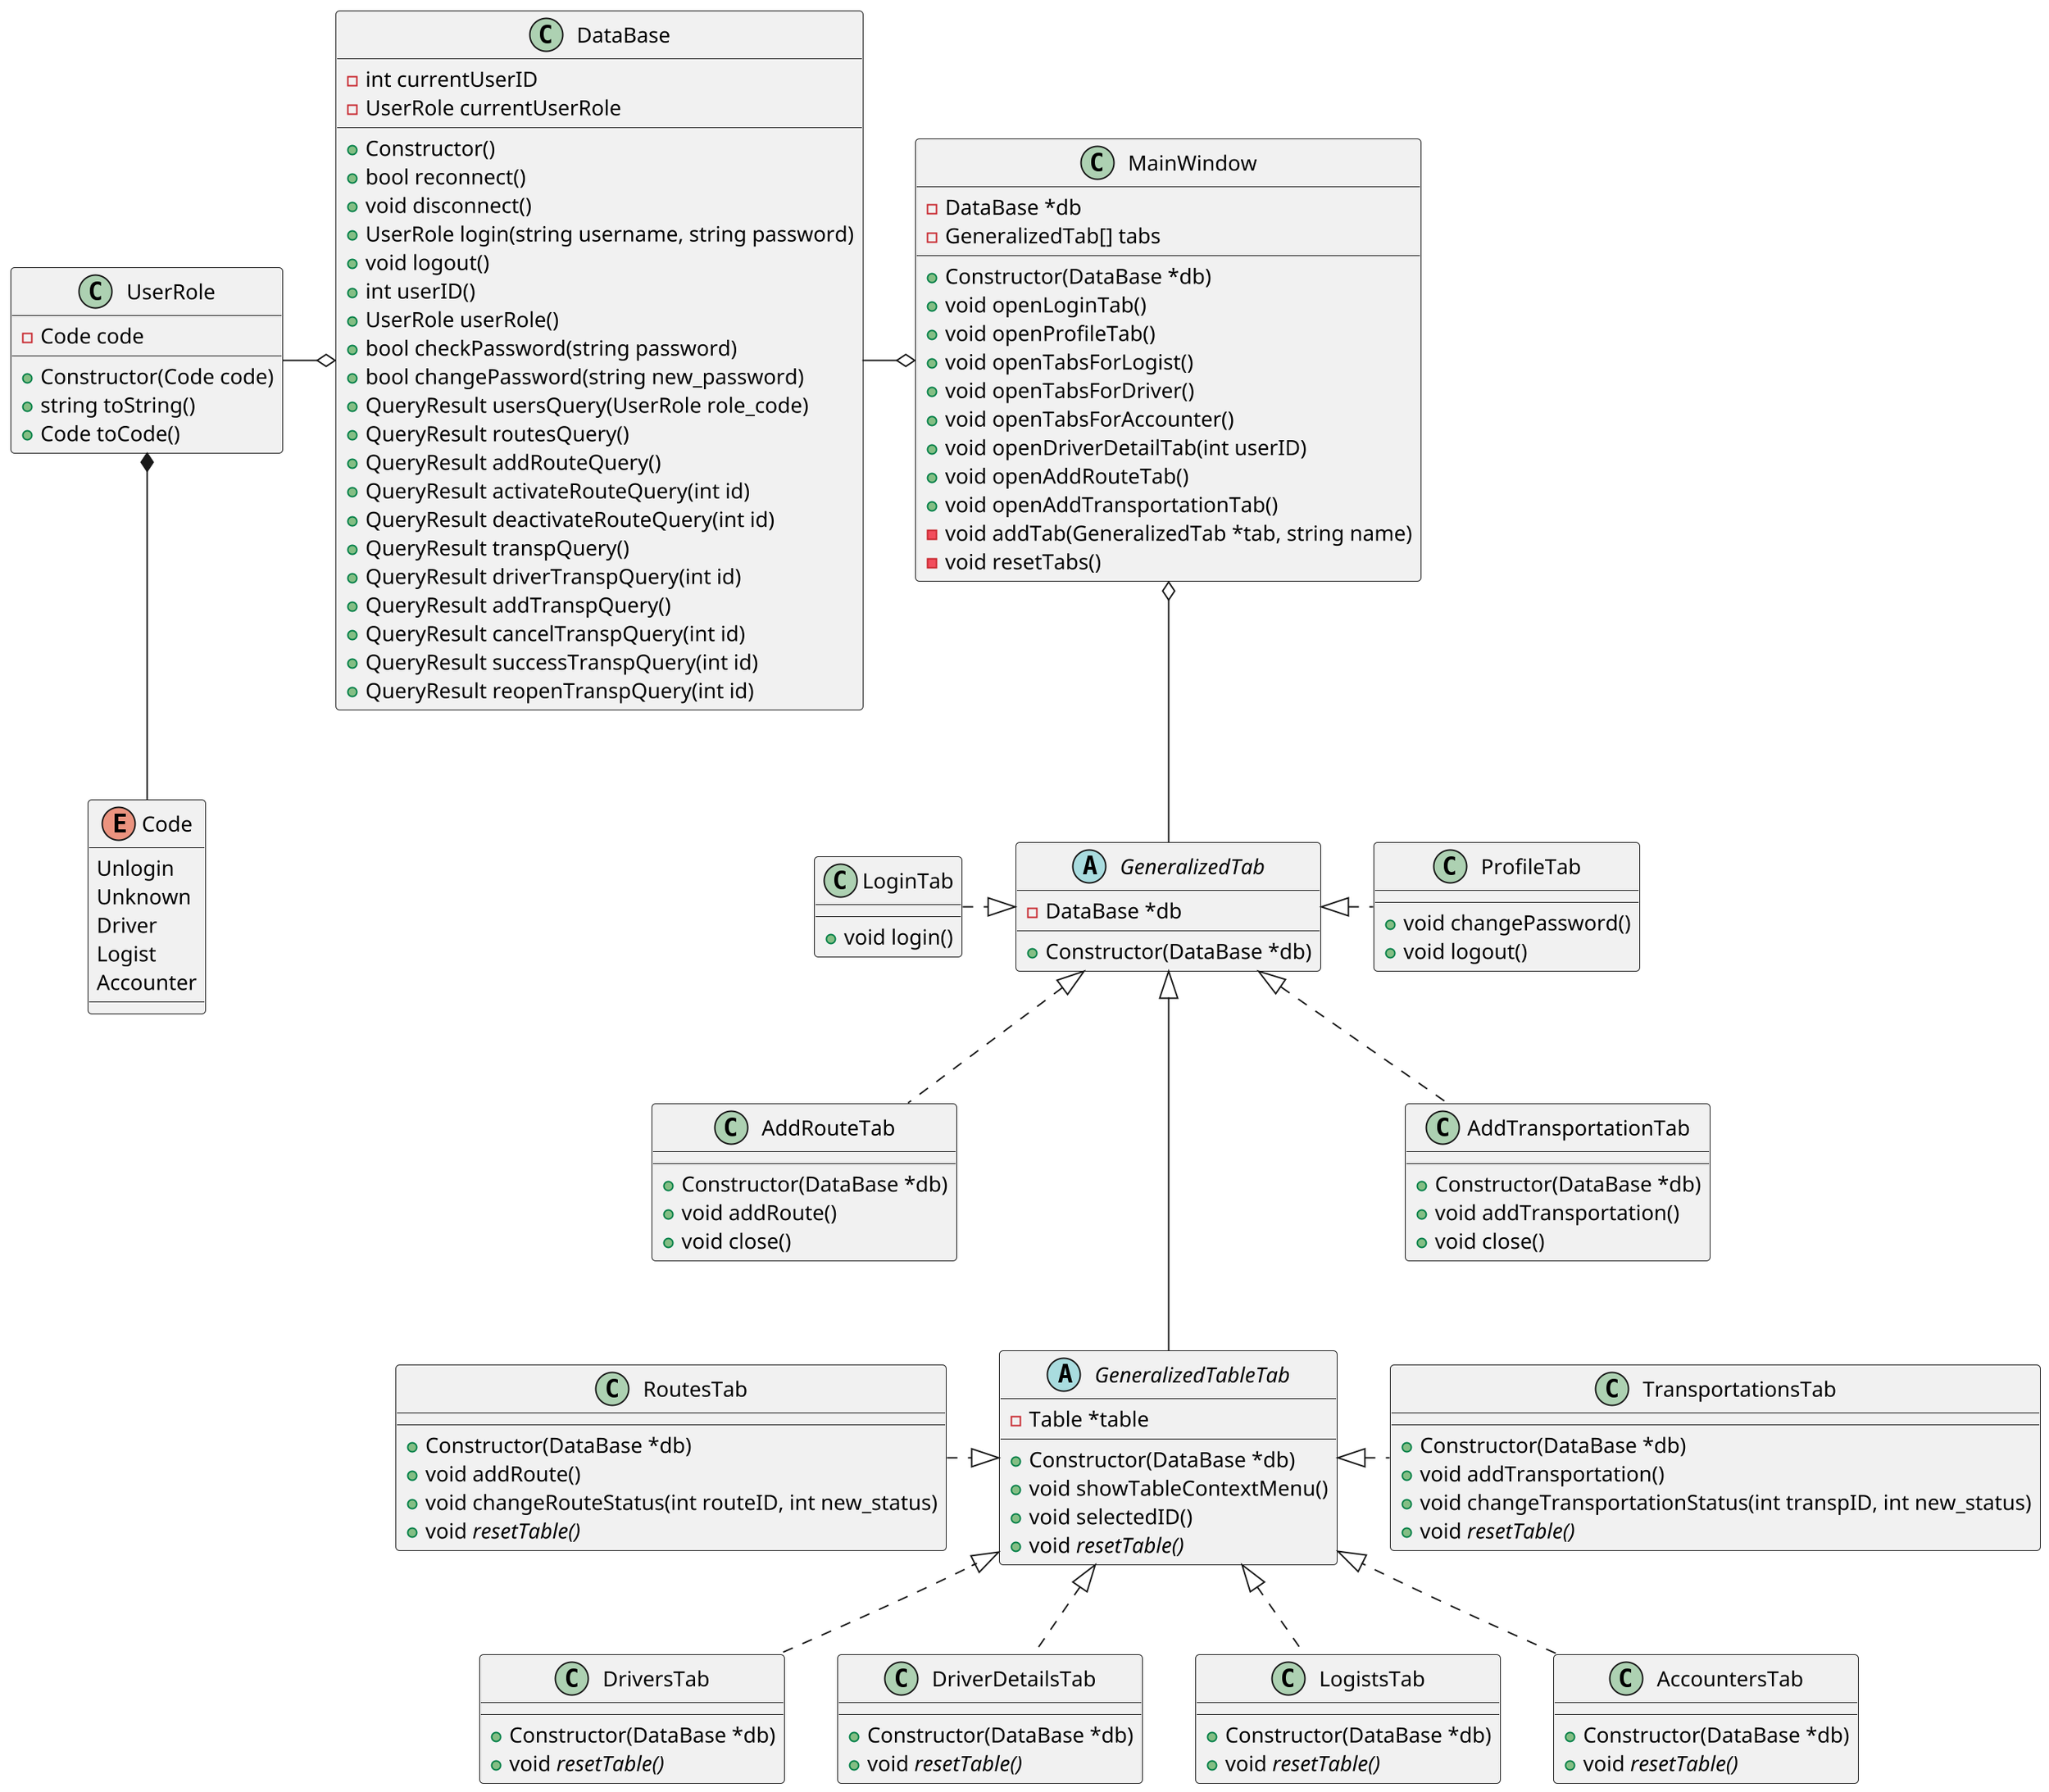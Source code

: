 @startuml

scale 2

' skinparam linetype ortho

class DataBase {
    + Constructor()
    + bool reconnect()
    + void disconnect()
    + UserRole login(string username, string password)
    + void logout()
    + int userID()
    + UserRole userRole()
    + bool checkPassword(string password)
    + bool changePassword(string new_password)
    + QueryResult usersQuery(UserRole role_code)
    + QueryResult routesQuery()
    + QueryResult addRouteQuery()
    + QueryResult activateRouteQuery(int id)
    + QueryResult deactivateRouteQuery(int id)
    + QueryResult transpQuery()
    + QueryResult driverTranspQuery(int id)
    + QueryResult addTranspQuery()
    + QueryResult cancelTranspQuery(int id)
    + QueryResult successTranspQuery(int id)
    + QueryResult reopenTranspQuery(int id)

    - int currentUserID
    - UserRole currentUserRole

}

enum Code {
    Unlogin
    Unknown
    Driver
    Logist
    Accounter
}

class UserRole {
    + Constructor(Code code)
    + string toString()
    + Code toCode()
    - Code code
}

class MainWindow {    
    + Constructor(DataBase *db)
    + void openLoginTab()
    + void openProfileTab()
    + void openTabsForLogist()
    + void openTabsForDriver()
    + void openTabsForAccounter()
    + void openDriverDetailTab(int userID)
    + void openAddRouteTab()
    + void openAddTransportationTab()
    - DataBase *db
    - GeneralizedTab[] tabs
    - void addTab(GeneralizedTab *tab, string name)
    - void resetTabs()
}

abstract class GeneralizedTab {
    - DataBase *db
    + Constructor(DataBase *db)
}

class LoginTab {
    + void login()
}

class ProfileTab {
    + void changePassword()
    + void logout()
}

abstract class GeneralizedTableTab {
    - Table *table
    + Constructor(DataBase *db)
    + void showTableContextMenu()
    + void selectedID()
    + void //resetTable()//
}

class DriversTab {
    + Constructor(DataBase *db)
    + void //resetTable()//
}

class LogistsTab {
    + Constructor(DataBase *db)
    + void //resetTable()//
}

class AccountersTab {
    + Constructor(DataBase *db)
    + void //resetTable()//
}

class DriverDetailsTab {
    + Constructor(DataBase *db)
    + void //resetTable()//
}

class RoutesTab {
    + Constructor(DataBase *db)
    + void addRoute()
    + void changeRouteStatus(int routeID, int new_status)
    + void //resetTable()//
}

class TransportationsTab {
    + Constructor(DataBase *db)
    + void addTransportation()
    + void changeTransportationStatus(int transpID, int new_status)
    + void //resetTable()//
}

class AddRouteTab {
    + Constructor(DataBase *db)
    + void addRoute()
    + void close()
}

class AddTransportationTab {
    + Constructor(DataBase *db)
    + void addTransportation()
    + void close()
}

UserRole *-- Code
DataBase o-left- UserRole
MainWindow o-left- DataBase
MainWindow o-- GeneralizedTab
GeneralizedTab <|.left. LoginTab
GeneralizedTab <|.right. ProfileTab
GeneralizedTab <|.. AddRouteTab
GeneralizedTab <|.. AddTransportationTab
GeneralizedTab <|--- GeneralizedTableTab
GeneralizedTableTab <|.. DriversTab
GeneralizedTableTab <|.. LogistsTab
GeneralizedTableTab <|.. AccountersTab
GeneralizedTableTab <|.. DriverDetailsTab 
GeneralizedTableTab <|.left. RoutesTab
GeneralizedTableTab <|.right. TransportationsTab

AddRouteTab -[hidden]- RoutesTab
AddTransportationTab -[hidden]- TransportationsTab

DriversTab -right[hidden]- DriverDetailsTab

@enduml
